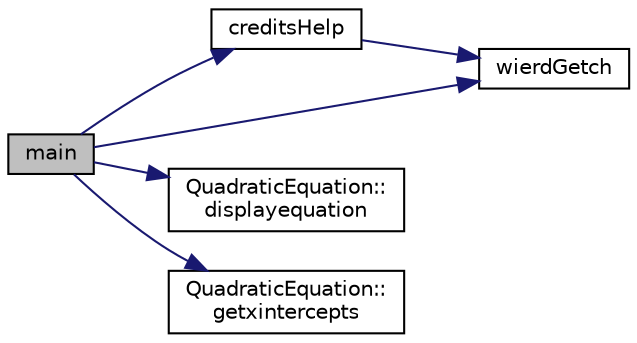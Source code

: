 digraph "main"
{
  edge [fontname="Helvetica",fontsize="10",labelfontname="Helvetica",labelfontsize="10"];
  node [fontname="Helvetica",fontsize="10",shape=record];
  rankdir="LR";
  Node1 [label="main",height=0.2,width=0.4,color="black", fillcolor="grey75", style="filled", fontcolor="black"];
  Node1 -> Node2 [color="midnightblue",fontsize="10",style="solid",fontname="Helvetica"];
  Node2 [label="creditsHelp",height=0.2,width=0.4,color="black", fillcolor="white", style="filled",URL="$QuadraticFormula_8cpp.html#ac55e9139cee9855d8999e57667a31a5b"];
  Node2 -> Node3 [color="midnightblue",fontsize="10",style="solid",fontname="Helvetica"];
  Node3 [label="wierdGetch",height=0.2,width=0.4,color="black", fillcolor="white", style="filled",URL="$QuadraticFormula_8cpp.html#ae892baee905129ad78df12e61b99223a"];
  Node1 -> Node4 [color="midnightblue",fontsize="10",style="solid",fontname="Helvetica"];
  Node4 [label="QuadraticEquation::\ldisplayequation",height=0.2,width=0.4,color="black", fillcolor="white", style="filled",URL="$classQuadraticEquation.html#a196dc91dd16021f0ba54cc4e2b36da12"];
  Node1 -> Node5 [color="midnightblue",fontsize="10",style="solid",fontname="Helvetica"];
  Node5 [label="QuadraticEquation::\lgetxintercepts",height=0.2,width=0.4,color="black", fillcolor="white", style="filled",URL="$classQuadraticEquation.html#afffee8be484997e6b7fb716cfcef1438"];
  Node1 -> Node3 [color="midnightblue",fontsize="10",style="solid",fontname="Helvetica"];
}
